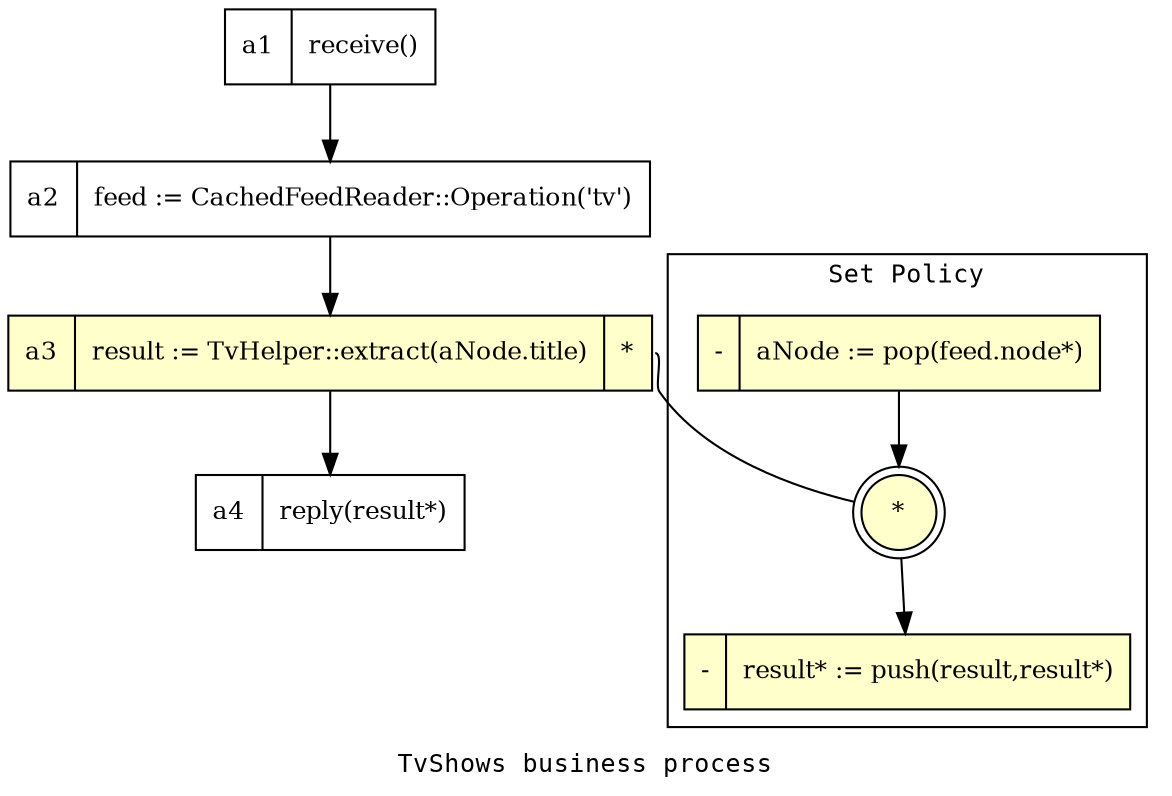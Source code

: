 digraph feed_reader_business {

  label="TvShows business process";
  fontname="Courier";
  node [fontsize=12, shape="record"];
  edge [fontname="Courier", fontsize=9];
  fontsize=12;

  a1 [label="a1|receive()"];
  a2 [label="a2|feed := CachedFeedReader::Operation('tv')"];
  a3 [label="a3| result := TvHelper::extract(aNode.title)|<p>*",fillcolor="#FFFFCC",style=filled];
  a4 [label="a4| reply(result*)"];

  a1 -> a2;
  a2 -> a3;
  a3 -> a4;

  subgraph cluster_policy {
    label="Set Policy";
    labeloc=b;
    rankdir=LR;
    node [fillcolor="#FFFFCC",style=filled];
    feed [label="-|aNode := pop(feed.node*)"];
    acts [shape="doublecircle",label="*"];
    swell [label="-|result* := push(result,result*)"];
    feed -> acts -> swell;
  }

  a3:p -> acts [arrowhead="none"];


}